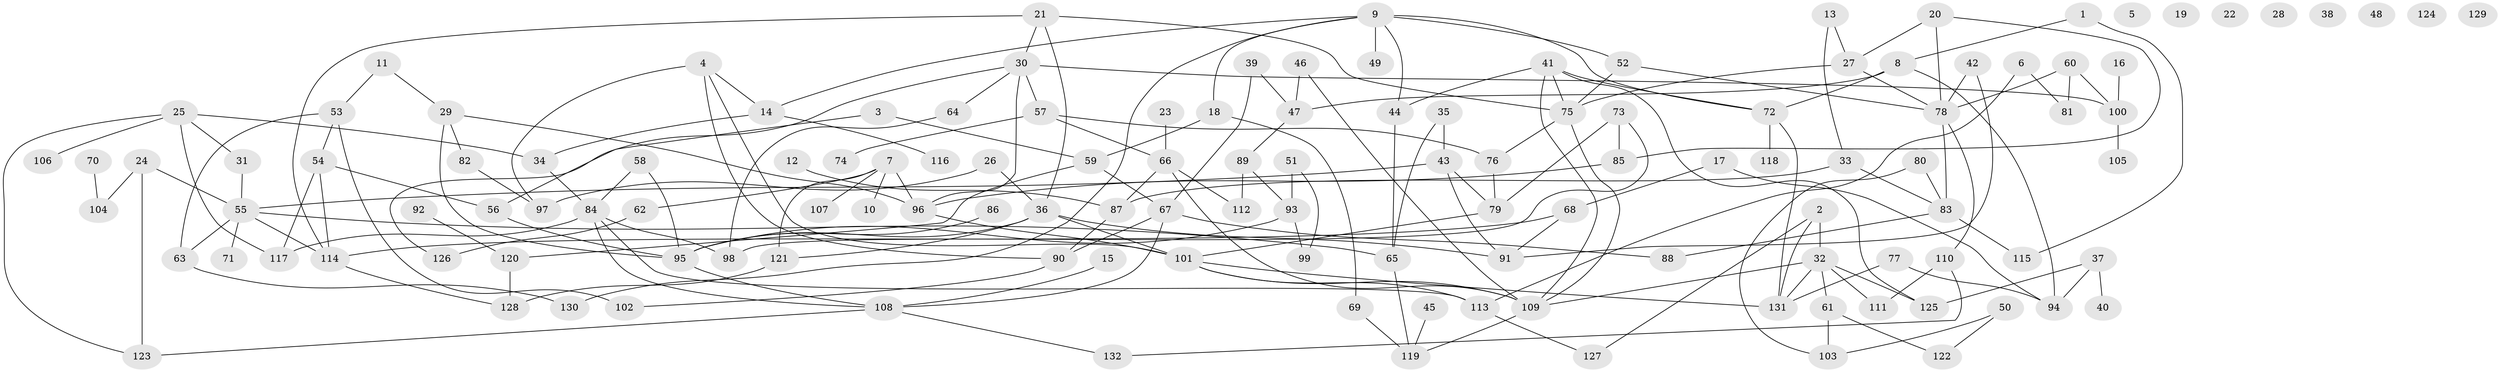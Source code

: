 // coarse degree distribution, {2: 0.21212121212121213, 0: 0.12121212121212122, 1: 0.22727272727272727, 4: 0.09090909090909091, 5: 0.12121212121212122, 3: 0.09090909090909091, 11: 0.015151515151515152, 6: 0.045454545454545456, 7: 0.015151515151515152, 13: 0.015151515151515152, 10: 0.030303030303030304, 8: 0.015151515151515152}
// Generated by graph-tools (version 1.1) at 2025/43/03/04/25 21:43:11]
// undirected, 132 vertices, 193 edges
graph export_dot {
graph [start="1"]
  node [color=gray90,style=filled];
  1;
  2;
  3;
  4;
  5;
  6;
  7;
  8;
  9;
  10;
  11;
  12;
  13;
  14;
  15;
  16;
  17;
  18;
  19;
  20;
  21;
  22;
  23;
  24;
  25;
  26;
  27;
  28;
  29;
  30;
  31;
  32;
  33;
  34;
  35;
  36;
  37;
  38;
  39;
  40;
  41;
  42;
  43;
  44;
  45;
  46;
  47;
  48;
  49;
  50;
  51;
  52;
  53;
  54;
  55;
  56;
  57;
  58;
  59;
  60;
  61;
  62;
  63;
  64;
  65;
  66;
  67;
  68;
  69;
  70;
  71;
  72;
  73;
  74;
  75;
  76;
  77;
  78;
  79;
  80;
  81;
  82;
  83;
  84;
  85;
  86;
  87;
  88;
  89;
  90;
  91;
  92;
  93;
  94;
  95;
  96;
  97;
  98;
  99;
  100;
  101;
  102;
  103;
  104;
  105;
  106;
  107;
  108;
  109;
  110;
  111;
  112;
  113;
  114;
  115;
  116;
  117;
  118;
  119;
  120;
  121;
  122;
  123;
  124;
  125;
  126;
  127;
  128;
  129;
  130;
  131;
  132;
  1 -- 8;
  1 -- 115;
  2 -- 32;
  2 -- 127;
  2 -- 131;
  3 -- 59;
  3 -- 126;
  4 -- 14;
  4 -- 90;
  4 -- 97;
  4 -- 101;
  6 -- 81;
  6 -- 113;
  7 -- 10;
  7 -- 62;
  7 -- 96;
  7 -- 107;
  7 -- 121;
  8 -- 47;
  8 -- 72;
  8 -- 94;
  9 -- 14;
  9 -- 18;
  9 -- 44;
  9 -- 49;
  9 -- 52;
  9 -- 72;
  9 -- 130;
  11 -- 29;
  11 -- 53;
  12 -- 87;
  13 -- 27;
  13 -- 33;
  14 -- 34;
  14 -- 116;
  15 -- 108;
  16 -- 100;
  17 -- 68;
  17 -- 94;
  18 -- 59;
  18 -- 69;
  20 -- 27;
  20 -- 78;
  20 -- 85;
  21 -- 30;
  21 -- 36;
  21 -- 75;
  21 -- 114;
  23 -- 66;
  24 -- 55;
  24 -- 104;
  24 -- 123;
  25 -- 31;
  25 -- 34;
  25 -- 106;
  25 -- 117;
  25 -- 123;
  26 -- 36;
  26 -- 97;
  27 -- 75;
  27 -- 78;
  29 -- 82;
  29 -- 95;
  29 -- 96;
  30 -- 56;
  30 -- 57;
  30 -- 64;
  30 -- 96;
  30 -- 100;
  31 -- 55;
  32 -- 61;
  32 -- 109;
  32 -- 111;
  32 -- 125;
  32 -- 131;
  33 -- 83;
  33 -- 87;
  34 -- 84;
  35 -- 43;
  35 -- 65;
  36 -- 91;
  36 -- 95;
  36 -- 101;
  36 -- 121;
  37 -- 40;
  37 -- 94;
  37 -- 125;
  39 -- 47;
  39 -- 67;
  41 -- 44;
  41 -- 72;
  41 -- 75;
  41 -- 109;
  41 -- 125;
  42 -- 78;
  42 -- 91;
  43 -- 55;
  43 -- 79;
  43 -- 91;
  44 -- 65;
  45 -- 119;
  46 -- 47;
  46 -- 109;
  47 -- 89;
  50 -- 103;
  50 -- 122;
  51 -- 93;
  51 -- 99;
  52 -- 75;
  52 -- 78;
  53 -- 54;
  53 -- 63;
  53 -- 102;
  54 -- 56;
  54 -- 114;
  54 -- 117;
  55 -- 63;
  55 -- 65;
  55 -- 71;
  55 -- 114;
  56 -- 95;
  57 -- 66;
  57 -- 74;
  57 -- 76;
  58 -- 84;
  58 -- 95;
  59 -- 67;
  59 -- 120;
  60 -- 78;
  60 -- 81;
  60 -- 100;
  61 -- 103;
  61 -- 122;
  62 -- 126;
  63 -- 130;
  64 -- 98;
  65 -- 119;
  66 -- 87;
  66 -- 109;
  66 -- 112;
  67 -- 88;
  67 -- 90;
  67 -- 108;
  68 -- 91;
  68 -- 114;
  69 -- 119;
  70 -- 104;
  72 -- 118;
  72 -- 131;
  73 -- 79;
  73 -- 85;
  73 -- 98;
  75 -- 76;
  75 -- 109;
  76 -- 79;
  77 -- 94;
  77 -- 131;
  78 -- 83;
  78 -- 110;
  79 -- 101;
  80 -- 83;
  80 -- 103;
  82 -- 97;
  83 -- 88;
  83 -- 115;
  84 -- 98;
  84 -- 108;
  84 -- 113;
  84 -- 117;
  85 -- 96;
  86 -- 95;
  87 -- 90;
  89 -- 93;
  89 -- 112;
  90 -- 102;
  92 -- 120;
  93 -- 95;
  93 -- 99;
  95 -- 108;
  96 -- 101;
  100 -- 105;
  101 -- 109;
  101 -- 113;
  101 -- 131;
  108 -- 123;
  108 -- 132;
  109 -- 119;
  110 -- 111;
  110 -- 132;
  113 -- 127;
  114 -- 128;
  120 -- 128;
  121 -- 128;
}
